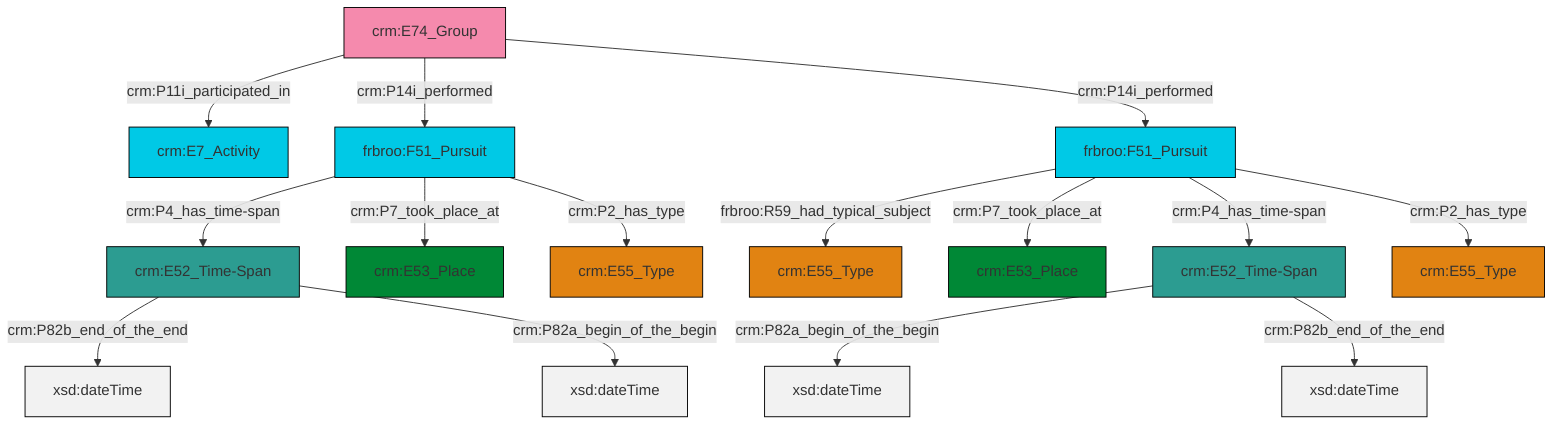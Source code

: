 graph TD
classDef Literal fill:#f2f2f2,stroke:#000000;
classDef CRM_Entity fill:#FFFFFF,stroke:#000000;
classDef Temporal_Entity fill:#00C9E6, stroke:#000000;
classDef Type fill:#E18312, stroke:#000000;
classDef Time-Span fill:#2C9C91, stroke:#000000;
classDef Appellation fill:#FFEB7F, stroke:#000000;
classDef Place fill:#008836, stroke:#000000;
classDef Persistent_Item fill:#B266B2, stroke:#000000;
classDef Conceptual_Object fill:#FFD700, stroke:#000000;
classDef Physical_Thing fill:#D2B48C, stroke:#000000;
classDef Actor fill:#f58aad, stroke:#000000;
classDef PC_Classes fill:#4ce600, stroke:#000000;
classDef Multi fill:#cccccc,stroke:#000000;

0["frbroo:F51_Pursuit"]:::Temporal_Entity -->|crm:P4_has_time-span| 1["crm:E52_Time-Span"]:::Time-Span
6["crm:E74_Group"]:::Actor -->|crm:P11i_participated_in| 4["crm:E7_Activity"]:::Temporal_Entity
0["frbroo:F51_Pursuit"]:::Temporal_Entity -->|crm:P7_took_place_at| 7["crm:E53_Place"]:::Place
2["crm:E52_Time-Span"]:::Time-Span -->|crm:P82a_begin_of_the_begin| 10[xsd:dateTime]:::Literal
0["frbroo:F51_Pursuit"]:::Temporal_Entity -->|crm:P2_has_type| 11["crm:E55_Type"]:::Type
6["crm:E74_Group"]:::Actor -->|crm:P14i_performed| 0["frbroo:F51_Pursuit"]:::Temporal_Entity
1["crm:E52_Time-Span"]:::Time-Span -->|crm:P82b_end_of_the_end| 17[xsd:dateTime]:::Literal
13["frbroo:F51_Pursuit"]:::Temporal_Entity -->|frbroo:R59_had_typical_subject| 19["crm:E55_Type"]:::Type
6["crm:E74_Group"]:::Actor -->|crm:P14i_performed| 13["frbroo:F51_Pursuit"]:::Temporal_Entity
2["crm:E52_Time-Span"]:::Time-Span -->|crm:P82b_end_of_the_end| 20[xsd:dateTime]:::Literal
1["crm:E52_Time-Span"]:::Time-Span -->|crm:P82a_begin_of_the_begin| 23[xsd:dateTime]:::Literal
13["frbroo:F51_Pursuit"]:::Temporal_Entity -->|crm:P7_took_place_at| 15["crm:E53_Place"]:::Place
13["frbroo:F51_Pursuit"]:::Temporal_Entity -->|crm:P4_has_time-span| 2["crm:E52_Time-Span"]:::Time-Span
13["frbroo:F51_Pursuit"]:::Temporal_Entity -->|crm:P2_has_type| 8["crm:E55_Type"]:::Type